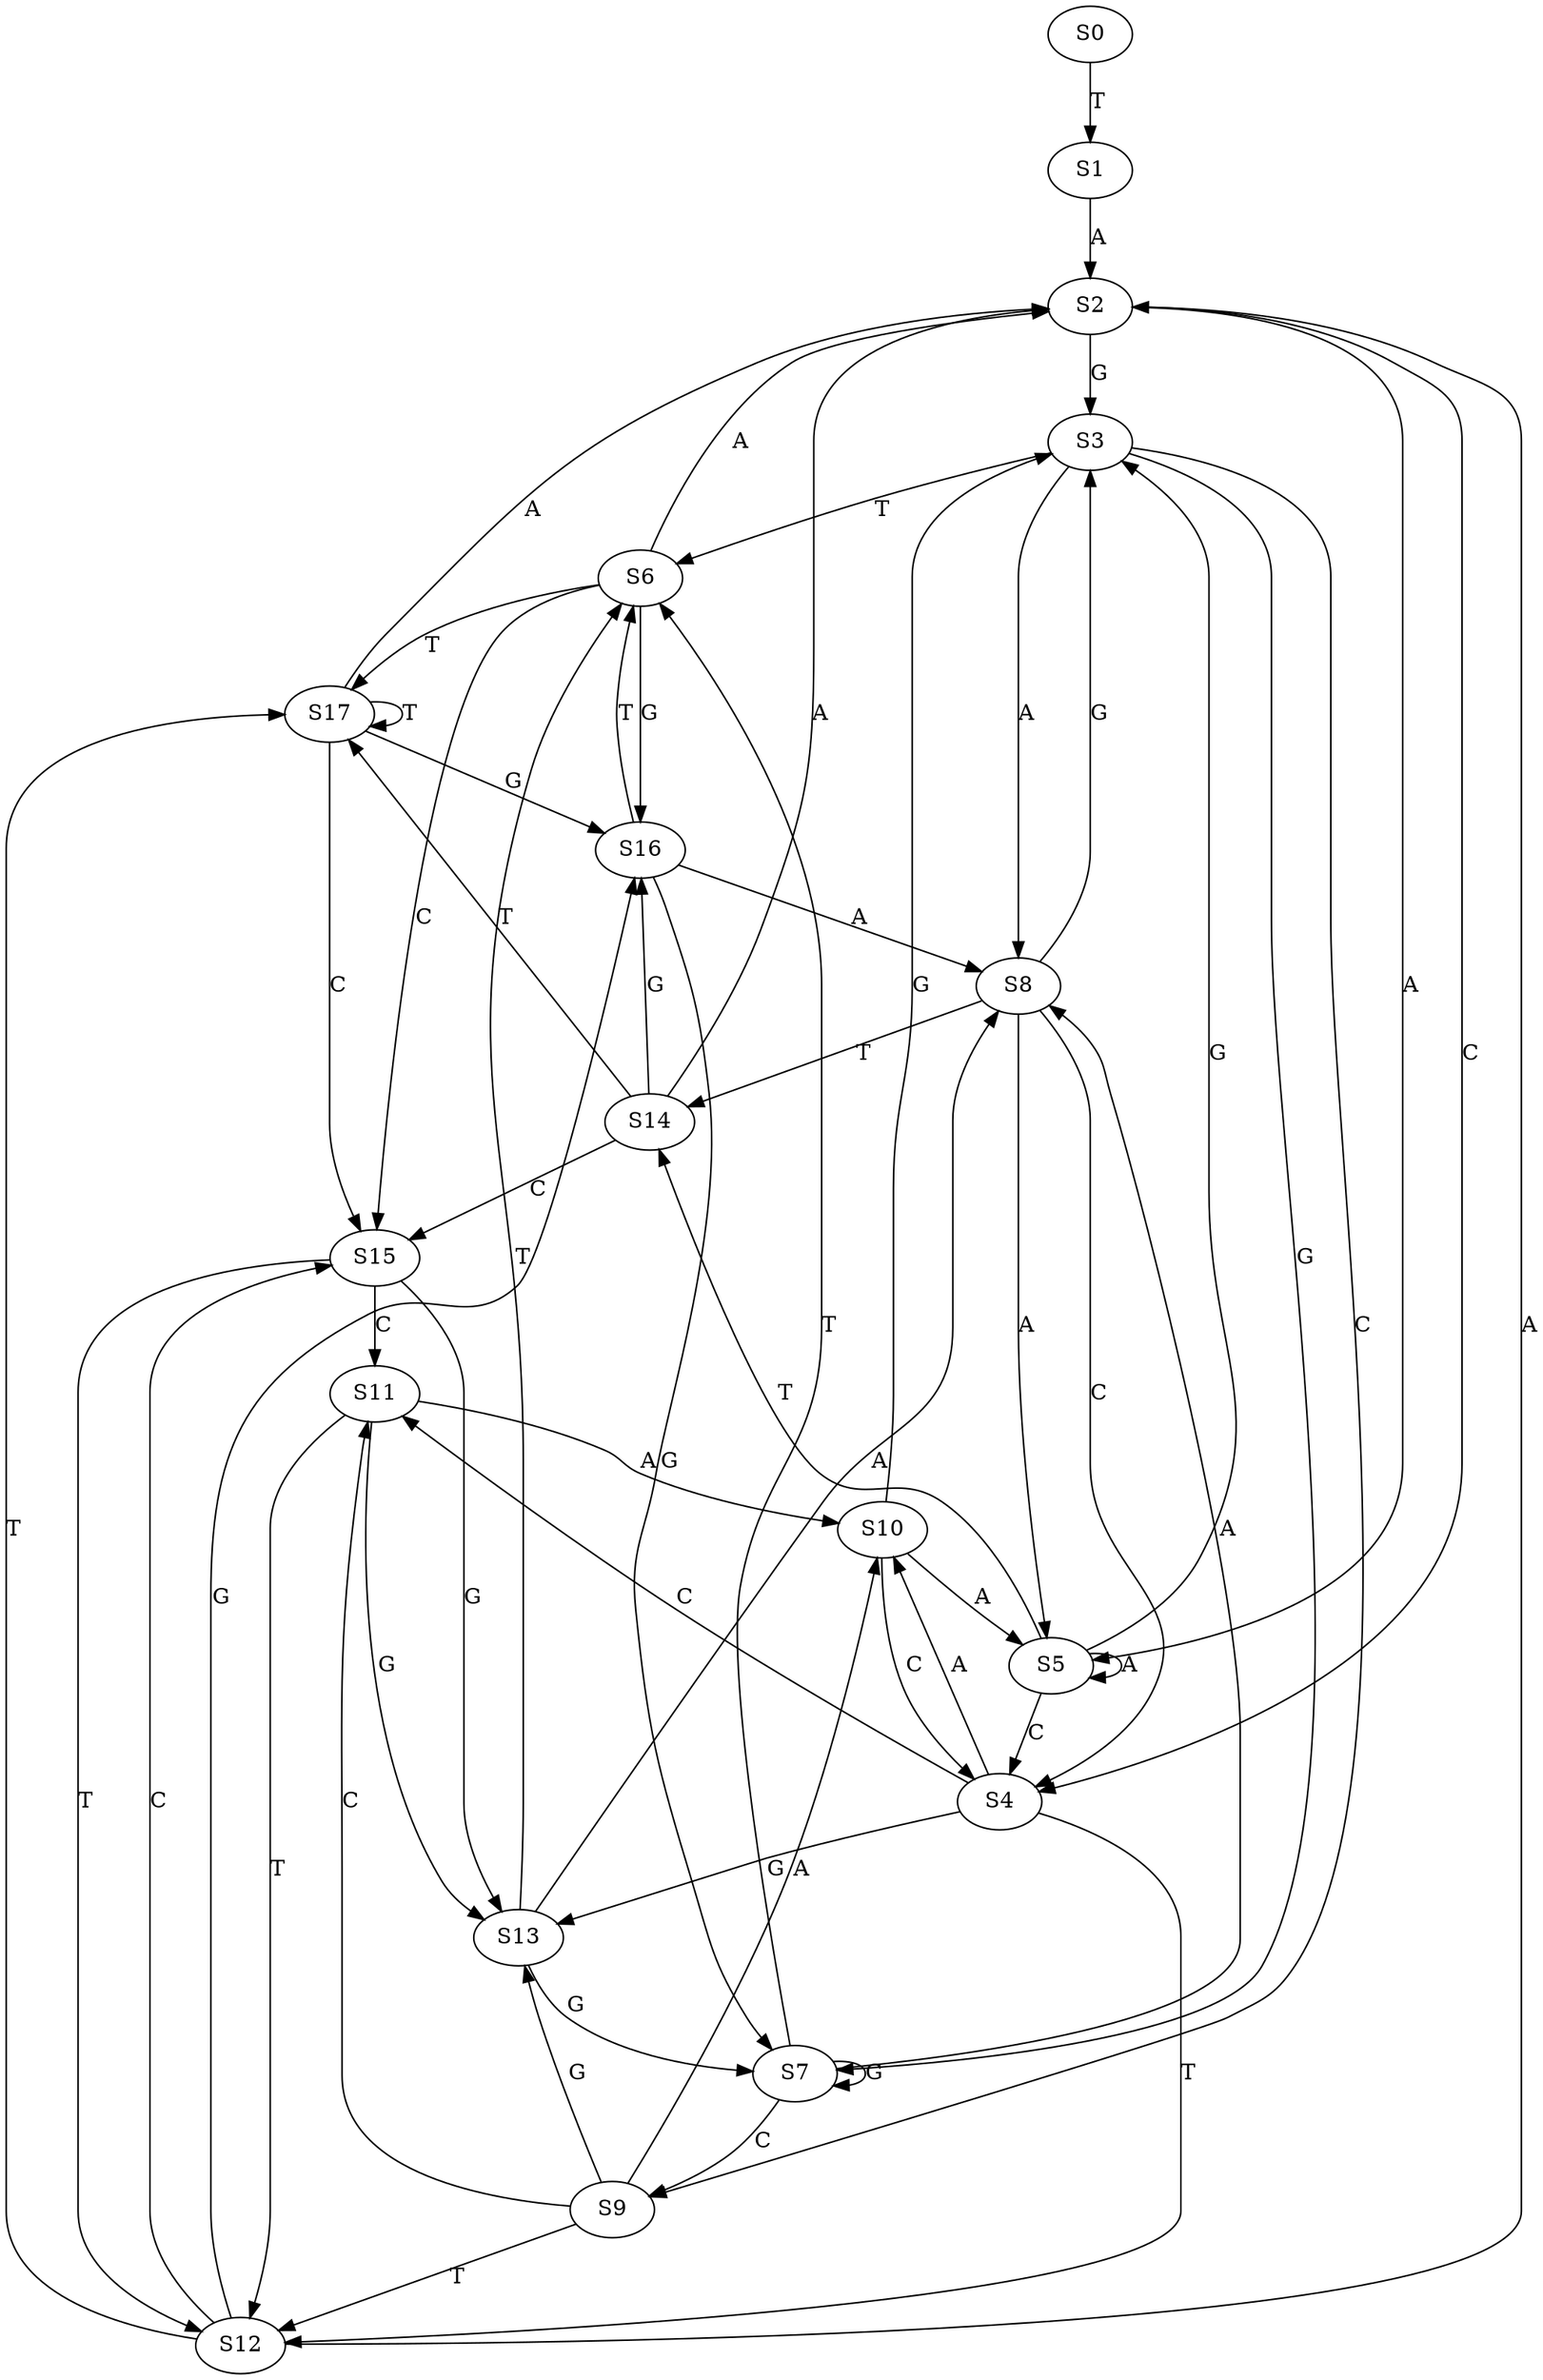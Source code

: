 strict digraph  {
	S0 -> S1 [ label = T ];
	S1 -> S2 [ label = A ];
	S2 -> S3 [ label = G ];
	S2 -> S4 [ label = C ];
	S2 -> S5 [ label = A ];
	S3 -> S6 [ label = T ];
	S3 -> S7 [ label = G ];
	S3 -> S8 [ label = A ];
	S3 -> S9 [ label = C ];
	S4 -> S10 [ label = A ];
	S4 -> S11 [ label = C ];
	S4 -> S12 [ label = T ];
	S4 -> S13 [ label = G ];
	S5 -> S3 [ label = G ];
	S5 -> S14 [ label = T ];
	S5 -> S5 [ label = A ];
	S5 -> S4 [ label = C ];
	S6 -> S2 [ label = A ];
	S6 -> S15 [ label = C ];
	S6 -> S16 [ label = G ];
	S6 -> S17 [ label = T ];
	S7 -> S9 [ label = C ];
	S7 -> S6 [ label = T ];
	S7 -> S8 [ label = A ];
	S7 -> S7 [ label = G ];
	S8 -> S14 [ label = T ];
	S8 -> S3 [ label = G ];
	S8 -> S5 [ label = A ];
	S8 -> S4 [ label = C ];
	S9 -> S12 [ label = T ];
	S9 -> S13 [ label = G ];
	S9 -> S10 [ label = A ];
	S9 -> S11 [ label = C ];
	S10 -> S3 [ label = G ];
	S10 -> S4 [ label = C ];
	S10 -> S5 [ label = A ];
	S11 -> S13 [ label = G ];
	S11 -> S10 [ label = A ];
	S11 -> S12 [ label = T ];
	S12 -> S15 [ label = C ];
	S12 -> S17 [ label = T ];
	S12 -> S2 [ label = A ];
	S12 -> S16 [ label = G ];
	S13 -> S6 [ label = T ];
	S13 -> S8 [ label = A ];
	S13 -> S7 [ label = G ];
	S14 -> S17 [ label = T ];
	S14 -> S2 [ label = A ];
	S14 -> S16 [ label = G ];
	S14 -> S15 [ label = C ];
	S15 -> S13 [ label = G ];
	S15 -> S12 [ label = T ];
	S15 -> S11 [ label = C ];
	S16 -> S7 [ label = G ];
	S16 -> S8 [ label = A ];
	S16 -> S6 [ label = T ];
	S17 -> S15 [ label = C ];
	S17 -> S16 [ label = G ];
	S17 -> S2 [ label = A ];
	S17 -> S17 [ label = T ];
}

